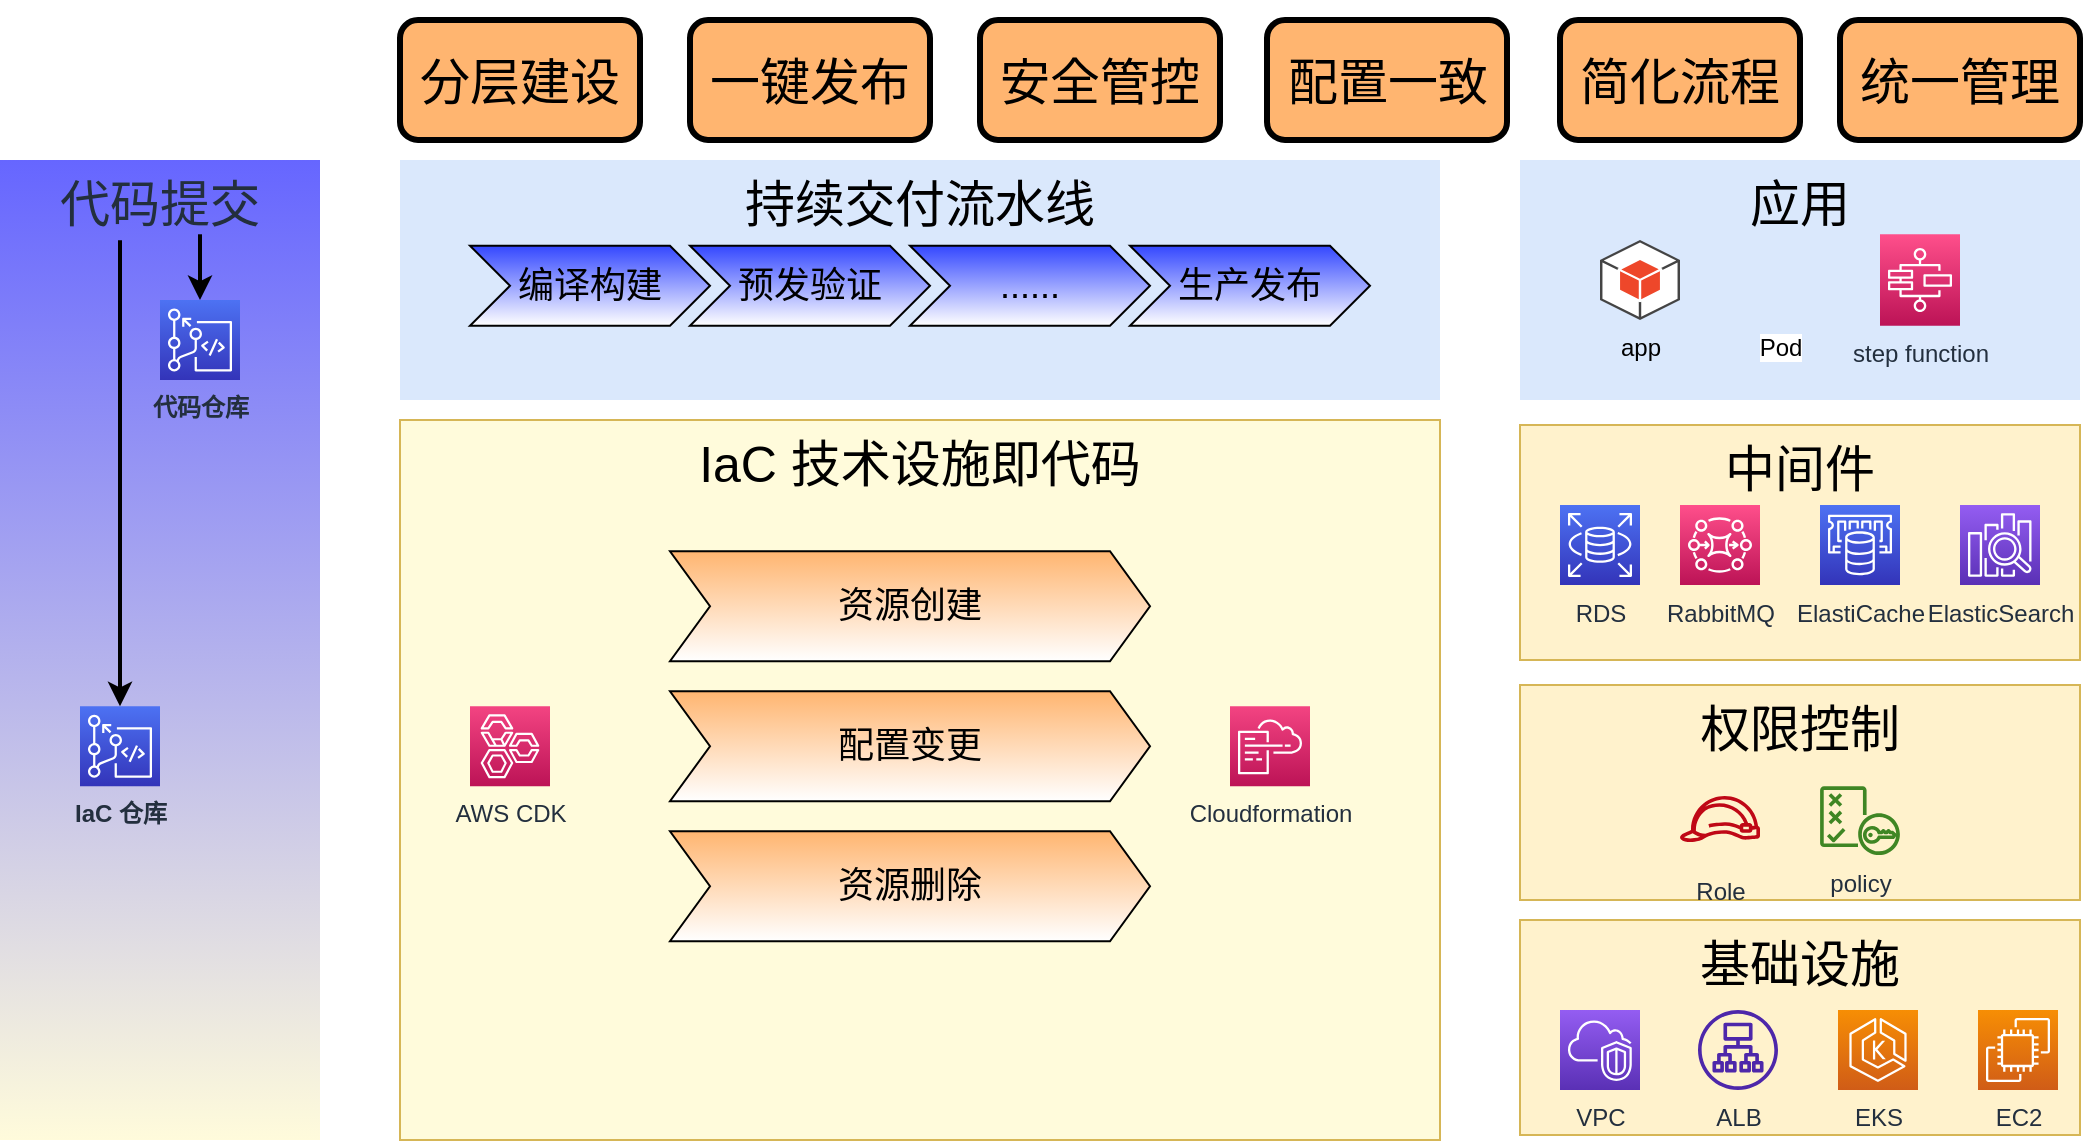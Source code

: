 <mxfile version="17.1.0" type="github"><diagram id="5XO9X91QKCG7GaPp7w_I" name="Page-1"><mxGraphModel dx="1773" dy="2217" grid="1" gridSize="10" guides="1" tooltips="1" connect="1" arrows="1" fold="1" page="1" pageScale="1" pageWidth="827" pageHeight="1169" math="0" shadow="0"><root><mxCell id="0"/><mxCell id="1" parent="0"/><mxCell id="AWdc9IjN2vksYTnCx25s-6" value="代码提交" style="fillColor=#6666FF;strokeColor=none;dashed=0;verticalAlign=top;fontStyle=0;fontColor=#232F3D;fontSize=25;gradientColor=#FFFBDB;" parent="1" vertex="1"><mxGeometry x="-280" y="120" width="160" height="490" as="geometry"/></mxCell><mxCell id="AWdc9IjN2vksYTnCx25s-1" value="" style="sketch=0;outlineConnect=0;fontColor=#232F3E;gradientColor=none;fillColor=#FFFFFF;strokeColor=none;dashed=0;verticalLabelPosition=bottom;verticalAlign=top;align=center;html=1;fontSize=12;fontStyle=0;aspect=fixed;pointerEvents=1;shape=mxgraph.aws4.user;strokeWidth=2;" parent="1" vertex="1"><mxGeometry x="-230" y="40" width="60" height="60" as="geometry"/></mxCell><mxCell id="AWdc9IjN2vksYTnCx25s-2" value="&lt;b&gt;IaC 仓库&lt;/b&gt;" style="sketch=0;points=[[0,0,0],[0.25,0,0],[0.5,0,0],[0.75,0,0],[1,0,0],[0,1,0],[0.25,1,0],[0.5,1,0],[0.75,1,0],[1,1,0],[0,0.25,0],[0,0.5,0],[0,0.75,0],[1,0.25,0],[1,0.5,0],[1,0.75,0]];outlineConnect=0;fontColor=#232F3E;gradientColor=#4D72F3;gradientDirection=north;fillColor=#3334B9;strokeColor=#ffffff;dashed=0;verticalLabelPosition=bottom;verticalAlign=top;align=center;html=1;fontSize=12;fontStyle=0;aspect=fixed;shape=mxgraph.aws4.resourceIcon;resIcon=mxgraph.aws4.codecommit;" parent="1" vertex="1"><mxGeometry x="-240" y="393.14" width="40" height="40" as="geometry"/></mxCell><mxCell id="AWdc9IjN2vksYTnCx25s-55" style="edgeStyle=orthogonalEdgeStyle;rounded=0;orthogonalLoop=1;jettySize=auto;html=1;fontSize=25;strokeWidth=2;endArrow=none;endFill=0;startArrow=classic;startFill=1;" parent="1" source="AWdc9IjN2vksYTnCx25s-5" edge="1"><mxGeometry relative="1" as="geometry"><mxPoint x="-180" y="157.14" as="targetPoint"/></mxGeometry></mxCell><mxCell id="AWdc9IjN2vksYTnCx25s-5" value="&lt;b&gt;代码仓库&lt;/b&gt;" style="sketch=0;points=[[0,0,0],[0.25,0,0],[0.5,0,0],[0.75,0,0],[1,0,0],[0,1,0],[0.25,1,0],[0.5,1,0],[0.75,1,0],[1,1,0],[0,0.25,0],[0,0.5,0],[0,0.75,0],[1,0.25,0],[1,0.5,0],[1,0.75,0]];outlineConnect=0;fontColor=#232F3E;gradientColor=#4D72F3;gradientDirection=north;fillColor=#3334B9;strokeColor=#ffffff;dashed=0;verticalLabelPosition=bottom;verticalAlign=top;align=center;html=1;fontSize=12;fontStyle=0;aspect=fixed;shape=mxgraph.aws4.resourceIcon;resIcon=mxgraph.aws4.codecommit;" parent="1" vertex="1"><mxGeometry x="-200" y="190" width="40" height="40" as="geometry"/></mxCell><mxCell id="AWdc9IjN2vksYTnCx25s-9" value="持续交付流水线" style="fillColor=#dae8fc;strokeColor=none;dashed=0;verticalAlign=top;fontStyle=0;fontSize=25;" parent="1" vertex="1"><mxGeometry x="-80" y="120" width="520" height="120" as="geometry"/></mxCell><mxCell id="AWdc9IjN2vksYTnCx25s-10" value="IaC 技术设施即代码" style="fillColor=#FFFBDB;strokeColor=#d6b656;dashed=0;verticalAlign=top;fontStyle=0;fontSize=25;" parent="1" vertex="1"><mxGeometry x="-80" y="250" width="520" height="360" as="geometry"/></mxCell><mxCell id="AWdc9IjN2vksYTnCx25s-12" value="&lt;font style=&quot;font-size: 18px&quot;&gt;编译构建&lt;/font&gt;" style="shape=step;perimeter=stepPerimeter;whiteSpace=wrap;html=1;fixedSize=1;strokeColor=default;gradientColor=#ffffff;fillColor=#3347FF;" parent="1" vertex="1"><mxGeometry x="-45" y="162.86" width="120" height="40" as="geometry"/></mxCell><mxCell id="AWdc9IjN2vksYTnCx25s-13" value="&lt;font style=&quot;font-size: 18px&quot;&gt;预发验证&lt;/font&gt;" style="shape=step;perimeter=stepPerimeter;whiteSpace=wrap;html=1;fixedSize=1;strokeColor=default;gradientColor=#ffffff;fillColor=#3347FF;" parent="1" vertex="1"><mxGeometry x="65" y="162.86" width="120" height="40" as="geometry"/></mxCell><mxCell id="AWdc9IjN2vksYTnCx25s-14" value="&lt;font style=&quot;font-size: 18px&quot;&gt;生产发布&lt;/font&gt;" style="shape=step;perimeter=stepPerimeter;whiteSpace=wrap;html=1;fixedSize=1;strokeColor=default;gradientColor=#ffffff;fillColor=#3347FF;" parent="1" vertex="1"><mxGeometry x="285" y="162.86" width="120" height="40" as="geometry"/></mxCell><mxCell id="AWdc9IjN2vksYTnCx25s-15" value="&lt;span style=&quot;font-size: 18px&quot;&gt;......&lt;/span&gt;" style="shape=step;perimeter=stepPerimeter;whiteSpace=wrap;html=1;fixedSize=1;strokeColor=default;gradientColor=#ffffff;fillColor=#3347FF;" parent="1" vertex="1"><mxGeometry x="175" y="162.86" width="120" height="40" as="geometry"/></mxCell><mxCell id="AWdc9IjN2vksYTnCx25s-17" value="应用" style="fillColor=#dae8fc;strokeColor=none;dashed=0;verticalAlign=top;fontStyle=0;fontSize=25;" parent="1" vertex="1"><mxGeometry x="480" y="120" width="280" height="120" as="geometry"/></mxCell><mxCell id="AWdc9IjN2vksYTnCx25s-18" value="中间件" style="fillColor=#fff2cc;strokeColor=#d6b656;dashed=0;verticalAlign=top;fontStyle=0;fontSize=25;" parent="1" vertex="1"><mxGeometry x="480" y="252.5" width="280" height="117.5" as="geometry"/></mxCell><mxCell id="AWdc9IjN2vksYTnCx25s-19" value="权限控制" style="fillColor=#fff2cc;strokeColor=#d6b656;dashed=0;verticalAlign=top;fontStyle=0;fontSize=25;" parent="1" vertex="1"><mxGeometry x="480" y="382.5" width="280" height="107.5" as="geometry"/></mxCell><mxCell id="AWdc9IjN2vksYTnCx25s-20" value="Cloudformation" style="sketch=0;points=[[0,0,0],[0.25,0,0],[0.5,0,0],[0.75,0,0],[1,0,0],[0,1,0],[0.25,1,0],[0.5,1,0],[0.75,1,0],[1,1,0],[0,0.25,0],[0,0.5,0],[0,0.75,0],[1,0.25,0],[1,0.5,0],[1,0.75,0]];points=[[0,0,0],[0.25,0,0],[0.5,0,0],[0.75,0,0],[1,0,0],[0,1,0],[0.25,1,0],[0.5,1,0],[0.75,1,0],[1,1,0],[0,0.25,0],[0,0.5,0],[0,0.75,0],[1,0.25,0],[1,0.5,0],[1,0.75,0]];outlineConnect=0;fontColor=#232F3E;gradientColor=#F34482;gradientDirection=north;fillColor=#BC1356;strokeColor=#ffffff;dashed=0;verticalLabelPosition=bottom;verticalAlign=top;align=center;html=1;fontSize=12;fontStyle=0;aspect=fixed;shape=mxgraph.aws4.resourceIcon;resIcon=mxgraph.aws4.cloudformation;" parent="1" vertex="1"><mxGeometry x="335" y="393.14" width="40" height="40" as="geometry"/></mxCell><mxCell id="AWdc9IjN2vksYTnCx25s-23" value="AWS CDK" style="sketch=0;points=[[0,0,0],[0.25,0,0],[0.5,0,0],[0.75,0,0],[1,0,0],[0,1,0],[0.25,1,0],[0.5,1,0],[0.75,1,0],[1,1,0],[0,0.25,0],[0,0.5,0],[0,0.75,0],[1,0.25,0],[1,0.5,0],[1,0.75,0]];points=[[0,0,0],[0.25,0,0],[0.5,0,0],[0.75,0,0],[1,0,0],[0,1,0],[0.25,1,0],[0.5,1,0],[0.75,1,0],[1,1,0],[0,0.25,0],[0,0.5,0],[0,0.75,0],[1,0.25,0],[1,0.5,0],[1,0.75,0]];outlineConnect=0;fontColor=#232F3E;gradientColor=#F34482;gradientDirection=north;fillColor=#BC1356;strokeColor=#ffffff;dashed=0;verticalLabelPosition=bottom;verticalAlign=top;align=center;html=1;fontSize=12;fontStyle=0;aspect=fixed;shape=mxgraph.aws4.resourceIcon;resIcon=mxgraph.aws4.well_architect_tool;" parent="1" vertex="1"><mxGeometry x="-45" y="393.14" width="40" height="40" as="geometry"/></mxCell><mxCell id="AWdc9IjN2vksYTnCx25s-24" value="&lt;span style=&quot;font-size: 18px&quot;&gt;资源创建&lt;/span&gt;" style="shape=step;perimeter=stepPerimeter;whiteSpace=wrap;html=1;fixedSize=1;strokeColor=default;gradientColor=#FFFFFF;fillColor=#FFB570;" parent="1" vertex="1"><mxGeometry x="55" y="315.64" width="240" height="55" as="geometry"/></mxCell><mxCell id="AWdc9IjN2vksYTnCx25s-25" value="&lt;span style=&quot;font-size: 18px&quot;&gt;配置变更&lt;/span&gt;" style="shape=step;perimeter=stepPerimeter;whiteSpace=wrap;html=1;fixedSize=1;strokeColor=default;gradientColor=#ffffff;fillColor=#FFB570;" parent="1" vertex="1"><mxGeometry x="55" y="385.64" width="240" height="55" as="geometry"/></mxCell><mxCell id="AWdc9IjN2vksYTnCx25s-26" value="&lt;span style=&quot;font-size: 18px&quot;&gt;资源删除&lt;/span&gt;" style="shape=step;perimeter=stepPerimeter;whiteSpace=wrap;html=1;fixedSize=1;strokeColor=default;gradientColor=#ffffff;fillColor=#FFB570;" parent="1" vertex="1"><mxGeometry x="55" y="455.64" width="240" height="55" as="geometry"/></mxCell><mxCell id="AWdc9IjN2vksYTnCx25s-28" value="app" style="outlineConnect=0;dashed=0;verticalLabelPosition=bottom;verticalAlign=top;align=center;html=1;shape=mxgraph.aws3.android;fillColor=#EE472A;gradientColor=none;fontSize=12;strokeColor=default;" parent="1" vertex="1"><mxGeometry x="520" y="160" width="40" height="40" as="geometry"/></mxCell><mxCell id="AWdc9IjN2vksYTnCx25s-29" value="step function" style="sketch=0;points=[[0,0,0],[0.25,0,0],[0.5,0,0],[0.75,0,0],[1,0,0],[0,1,0],[0.25,1,0],[0.5,1,0],[0.75,1,0],[1,1,0],[0,0.25,0],[0,0.5,0],[0,0.75,0],[1,0.25,0],[1,0.5,0],[1,0.75,0]];outlineConnect=0;fontColor=#232F3E;gradientColor=#FF4F8B;gradientDirection=north;fillColor=#BC1356;strokeColor=#ffffff;dashed=0;verticalLabelPosition=bottom;verticalAlign=top;align=center;html=1;fontSize=12;fontStyle=0;aspect=fixed;shape=mxgraph.aws4.resourceIcon;resIcon=mxgraph.aws4.step_functions;" parent="1" vertex="1"><mxGeometry x="660" y="157.145" width="40" height="45.71" as="geometry"/></mxCell><mxCell id="AWdc9IjN2vksYTnCx25s-32" value="Pod" style="shape=image;html=1;verticalAlign=top;verticalLabelPosition=bottom;labelBackgroundColor=#ffffff;imageAspect=0;aspect=fixed;image=https://cdn1.iconfinder.com/data/icons/unicons-line-vol-3/24/docker-128.png;fontSize=12;strokeColor=default;fillColor=#FFB570;gradientColor=#FFFFFF;" parent="1" vertex="1"><mxGeometry x="590" y="160" width="40" height="40" as="geometry"/></mxCell><mxCell id="AWdc9IjN2vksYTnCx25s-33" value="RDS" style="sketch=0;points=[[0,0,0],[0.25,0,0],[0.5,0,0],[0.75,0,0],[1,0,0],[0,1,0],[0.25,1,0],[0.5,1,0],[0.75,1,0],[1,1,0],[0,0.25,0],[0,0.5,0],[0,0.75,0],[1,0.25,0],[1,0.5,0],[1,0.75,0]];outlineConnect=0;fontColor=#232F3E;gradientColor=#4D72F3;gradientDirection=north;fillColor=#3334B9;strokeColor=#ffffff;dashed=0;verticalLabelPosition=bottom;verticalAlign=top;align=center;html=1;fontSize=12;fontStyle=0;aspect=fixed;shape=mxgraph.aws4.resourceIcon;resIcon=mxgraph.aws4.rds;" parent="1" vertex="1"><mxGeometry x="500" y="292.5" width="40" height="40" as="geometry"/></mxCell><mxCell id="AWdc9IjN2vksYTnCx25s-34" value="RabbitMQ" style="sketch=0;points=[[0,0,0],[0.25,0,0],[0.5,0,0],[0.75,0,0],[1,0,0],[0,1,0],[0.25,1,0],[0.5,1,0],[0.75,1,0],[1,1,0],[0,0.25,0],[0,0.5,0],[0,0.75,0],[1,0.25,0],[1,0.5,0],[1,0.75,0]];outlineConnect=0;fontColor=#232F3E;gradientColor=#FF4F8B;gradientDirection=north;fillColor=#BC1356;strokeColor=#ffffff;dashed=0;verticalLabelPosition=bottom;verticalAlign=top;align=center;html=1;fontSize=12;fontStyle=0;aspect=fixed;shape=mxgraph.aws4.resourceIcon;resIcon=mxgraph.aws4.mq;" parent="1" vertex="1"><mxGeometry x="560" y="292.5" width="40" height="40" as="geometry"/></mxCell><mxCell id="AWdc9IjN2vksYTnCx25s-35" value="ElasticSearch" style="sketch=0;points=[[0,0,0],[0.25,0,0],[0.5,0,0],[0.75,0,0],[1,0,0],[0,1,0],[0.25,1,0],[0.5,1,0],[0.75,1,0],[1,1,0],[0,0.25,0],[0,0.5,0],[0,0.75,0],[1,0.25,0],[1,0.5,0],[1,0.75,0]];outlineConnect=0;fontColor=#232F3E;gradientColor=#945DF2;gradientDirection=north;fillColor=#5A30B5;strokeColor=#ffffff;dashed=0;verticalLabelPosition=bottom;verticalAlign=top;align=center;html=1;fontSize=12;fontStyle=0;aspect=fixed;shape=mxgraph.aws4.resourceIcon;resIcon=mxgraph.aws4.elasticsearch_service;" parent="1" vertex="1"><mxGeometry x="700" y="292.5" width="40" height="40" as="geometry"/></mxCell><mxCell id="AWdc9IjN2vksYTnCx25s-36" value="ElastiCache" style="sketch=0;points=[[0,0,0],[0.25,0,0],[0.5,0,0],[0.75,0,0],[1,0,0],[0,1,0],[0.25,1,0],[0.5,1,0],[0.75,1,0],[1,1,0],[0,0.25,0],[0,0.5,0],[0,0.75,0],[1,0.25,0],[1,0.5,0],[1,0.75,0]];outlineConnect=0;fontColor=#232F3E;gradientColor=#4D72F3;gradientDirection=north;fillColor=#3334B9;strokeColor=#ffffff;dashed=0;verticalLabelPosition=bottom;verticalAlign=top;align=center;html=1;fontSize=12;fontStyle=0;aspect=fixed;shape=mxgraph.aws4.resourceIcon;resIcon=mxgraph.aws4.elasticache;" parent="1" vertex="1"><mxGeometry x="630" y="292.5" width="40" height="40" as="geometry"/></mxCell><mxCell id="AWdc9IjN2vksYTnCx25s-37" value="基础设施" style="fillColor=#fff2cc;strokeColor=#d6b656;dashed=0;verticalAlign=top;fontStyle=0;fontSize=25;" parent="1" vertex="1"><mxGeometry x="480" y="500" width="280" height="107.5" as="geometry"/></mxCell><mxCell id="AWdc9IjN2vksYTnCx25s-39" value="Role" style="sketch=0;outlineConnect=0;fontColor=#232F3E;gradientColor=none;fillColor=#BF0816;strokeColor=none;dashed=0;verticalLabelPosition=bottom;verticalAlign=top;align=center;html=1;fontSize=12;fontStyle=0;aspect=fixed;pointerEvents=1;shape=mxgraph.aws4.role;" parent="1" vertex="1"><mxGeometry x="560" y="427.5" width="40" height="44" as="geometry"/></mxCell><mxCell id="AWdc9IjN2vksYTnCx25s-40" value="policy" style="sketch=0;outlineConnect=0;fontColor=#232F3E;gradientColor=none;fillColor=#3F8624;strokeColor=none;dashed=0;verticalLabelPosition=bottom;verticalAlign=top;align=center;html=1;fontSize=12;fontStyle=0;aspect=fixed;pointerEvents=1;shape=mxgraph.aws4.policy;" parent="1" vertex="1"><mxGeometry x="630" y="433.14" width="40" height="34.36" as="geometry"/></mxCell><mxCell id="AWdc9IjN2vksYTnCx25s-41" value="VPC" style="sketch=0;points=[[0,0,0],[0.25,0,0],[0.5,0,0],[0.75,0,0],[1,0,0],[0,1,0],[0.25,1,0],[0.5,1,0],[0.75,1,0],[1,1,0],[0,0.25,0],[0,0.5,0],[0,0.75,0],[1,0.25,0],[1,0.5,0],[1,0.75,0]];outlineConnect=0;fontColor=#232F3E;gradientColor=#945DF2;gradientDirection=north;fillColor=#5A30B5;strokeColor=#ffffff;dashed=0;verticalLabelPosition=bottom;verticalAlign=top;align=center;html=1;fontSize=12;fontStyle=0;aspect=fixed;shape=mxgraph.aws4.resourceIcon;resIcon=mxgraph.aws4.vpc;" parent="1" vertex="1"><mxGeometry x="500" y="545" width="40" height="40" as="geometry"/></mxCell><mxCell id="AWdc9IjN2vksYTnCx25s-45" value="EC2" style="sketch=0;points=[[0,0,0],[0.25,0,0],[0.5,0,0],[0.75,0,0],[1,0,0],[0,1,0],[0.25,1,0],[0.5,1,0],[0.75,1,0],[1,1,0],[0,0.25,0],[0,0.5,0],[0,0.75,0],[1,0.25,0],[1,0.5,0],[1,0.75,0]];outlineConnect=0;fontColor=#232F3E;gradientColor=#F78E04;gradientDirection=north;fillColor=#D05C17;strokeColor=#ffffff;dashed=0;verticalLabelPosition=bottom;verticalAlign=top;align=center;html=1;fontSize=12;fontStyle=0;aspect=fixed;shape=mxgraph.aws4.resourceIcon;resIcon=mxgraph.aws4.ec2;" parent="1" vertex="1"><mxGeometry x="709" y="545" width="40" height="40" as="geometry"/></mxCell><mxCell id="AWdc9IjN2vksYTnCx25s-46" value="ALB" style="sketch=0;outlineConnect=0;fontColor=#232F3E;gradientColor=none;fillColor=#4D27AA;strokeColor=none;dashed=0;verticalLabelPosition=bottom;verticalAlign=top;align=center;html=1;fontSize=12;fontStyle=0;aspect=fixed;pointerEvents=1;shape=mxgraph.aws4.application_load_balancer;" parent="1" vertex="1"><mxGeometry x="569" y="545" width="40" height="40" as="geometry"/></mxCell><mxCell id="AWdc9IjN2vksYTnCx25s-48" value="EKS" style="sketch=0;points=[[0,0,0],[0.25,0,0],[0.5,0,0],[0.75,0,0],[1,0,0],[0,1,0],[0.25,1,0],[0.5,1,0],[0.75,1,0],[1,1,0],[0,0.25,0],[0,0.5,0],[0,0.75,0],[1,0.25,0],[1,0.5,0],[1,0.75,0]];outlineConnect=0;fontColor=#232F3E;gradientColor=#F78E04;gradientDirection=north;fillColor=#D05C17;strokeColor=#ffffff;dashed=0;verticalLabelPosition=bottom;verticalAlign=top;align=center;html=1;fontSize=12;fontStyle=0;aspect=fixed;shape=mxgraph.aws4.resourceIcon;resIcon=mxgraph.aws4.eks;" parent="1" vertex="1"><mxGeometry x="639" y="545" width="40" height="40" as="geometry"/></mxCell><mxCell id="AWdc9IjN2vksYTnCx25s-49" value="分层建设" style="rounded=1;whiteSpace=wrap;html=1;fontSize=25;strokeColor=default;fillColor=#FFB570;gradientColor=none;strokeWidth=3;" parent="1" vertex="1"><mxGeometry x="-80" y="50" width="120" height="60" as="geometry"/></mxCell><mxCell id="AWdc9IjN2vksYTnCx25s-50" value="一键发布" style="rounded=1;whiteSpace=wrap;html=1;fontSize=25;strokeColor=default;fillColor=#FFB570;gradientColor=none;strokeWidth=3;" parent="1" vertex="1"><mxGeometry x="65" y="50" width="120" height="60" as="geometry"/></mxCell><mxCell id="AWdc9IjN2vksYTnCx25s-51" value="安全管控" style="rounded=1;whiteSpace=wrap;html=1;fontSize=25;strokeColor=default;fillColor=#FFB570;gradientColor=none;strokeWidth=3;" parent="1" vertex="1"><mxGeometry x="210" y="50" width="120" height="60" as="geometry"/></mxCell><mxCell id="AWdc9IjN2vksYTnCx25s-52" value="配置一致" style="rounded=1;whiteSpace=wrap;html=1;fontSize=25;strokeColor=default;fillColor=#FFB570;gradientColor=none;strokeWidth=3;" parent="1" vertex="1"><mxGeometry x="353.5" y="50" width="120" height="60" as="geometry"/></mxCell><mxCell id="AWdc9IjN2vksYTnCx25s-53" value="简化流程" style="rounded=1;whiteSpace=wrap;html=1;fontSize=25;strokeColor=default;fillColor=#FFB570;gradientColor=none;strokeWidth=3;" parent="1" vertex="1"><mxGeometry x="500" y="50" width="120" height="60" as="geometry"/></mxCell><mxCell id="AWdc9IjN2vksYTnCx25s-54" value="统一管理" style="rounded=1;whiteSpace=wrap;html=1;fontSize=25;strokeColor=default;fillColor=#FFB570;gradientColor=none;strokeWidth=3;" parent="1" vertex="1"><mxGeometry x="640" y="50" width="120" height="60" as="geometry"/></mxCell><mxCell id="AWdc9IjN2vksYTnCx25s-56" style="edgeStyle=orthogonalEdgeStyle;rounded=0;orthogonalLoop=1;jettySize=auto;html=1;fontSize=25;strokeWidth=2;endArrow=none;endFill=0;startArrow=classic;startFill=1;entryX=0.375;entryY=0.082;entryDx=0;entryDy=0;entryPerimeter=0;" parent="1" source="AWdc9IjN2vksYTnCx25s-2" target="AWdc9IjN2vksYTnCx25s-6" edge="1"><mxGeometry relative="1" as="geometry"><mxPoint x="-220" y="290" as="targetPoint"/><mxPoint x="-207" y="347.5" as="sourcePoint"/><Array as="points"><mxPoint x="-220" y="230"/><mxPoint x="-220" y="230"/></Array></mxGeometry></mxCell></root></mxGraphModel></diagram></mxfile>